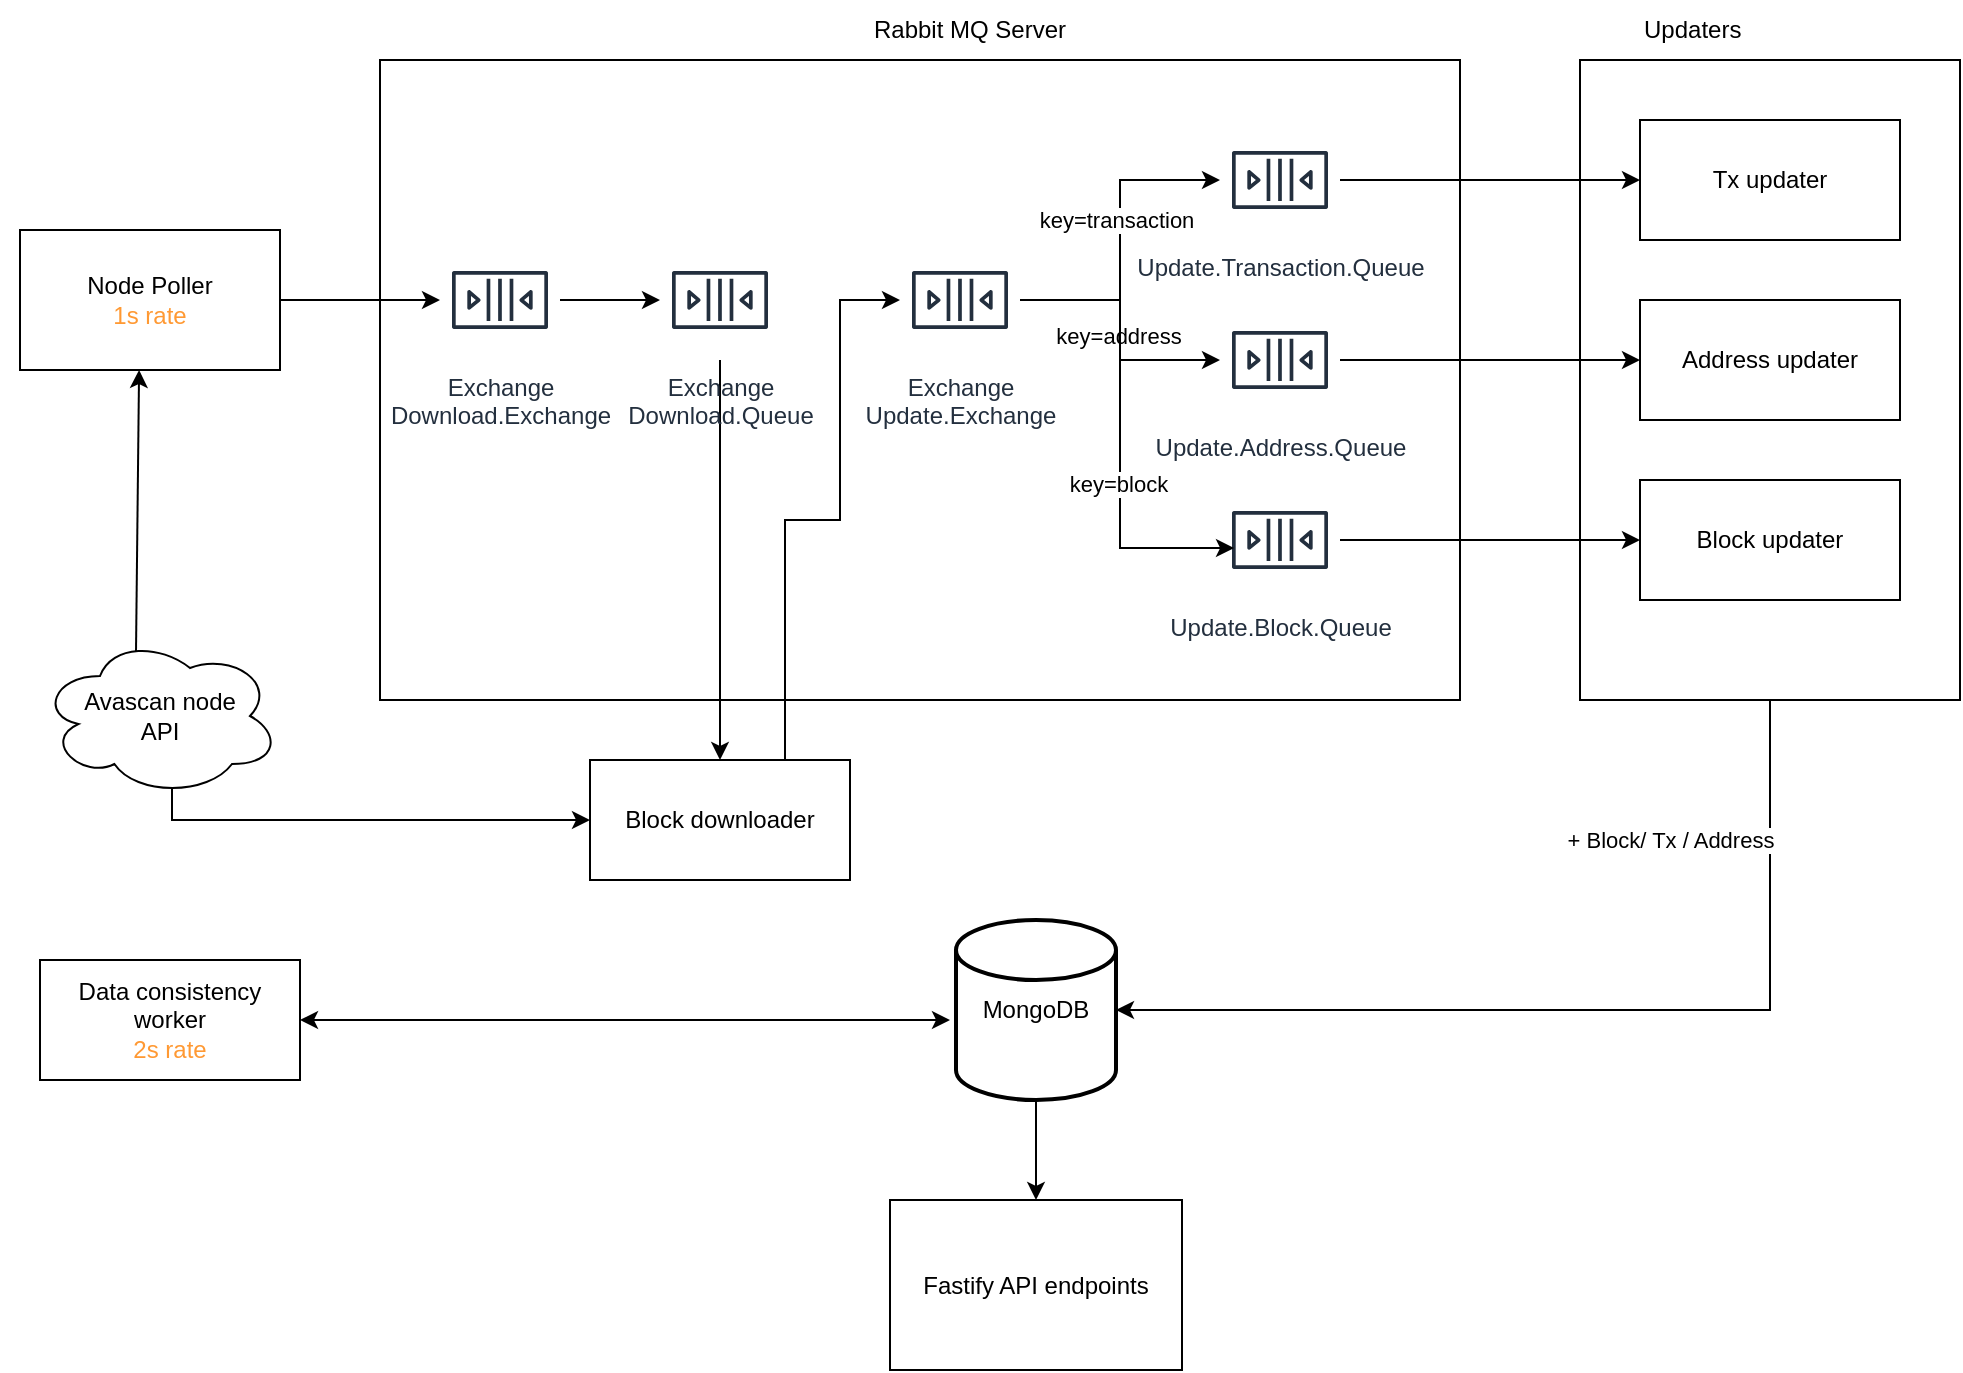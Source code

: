 <mxfile version="21.6.6" type="device">
  <diagram name="Page-1" id="jHkh-44MvpNl28kj1eMo">
    <mxGraphModel dx="1461" dy="974" grid="1" gridSize="10" guides="1" tooltips="1" connect="1" arrows="1" fold="1" page="1" pageScale="1" pageWidth="1169" pageHeight="1654" math="0" shadow="0">
      <root>
        <mxCell id="0" />
        <mxCell id="1" parent="0" />
        <mxCell id="WpmN4PQ7mB17zB6UTpqO-39" value="" style="rounded=0;whiteSpace=wrap;html=1;" vertex="1" parent="1">
          <mxGeometry x="885" y="50" width="190" height="320" as="geometry" />
        </mxCell>
        <mxCell id="WpmN4PQ7mB17zB6UTpqO-6" value="" style="rounded=0;whiteSpace=wrap;html=1;" vertex="1" parent="1">
          <mxGeometry x="285" y="50" width="540" height="320" as="geometry" />
        </mxCell>
        <mxCell id="WpmN4PQ7mB17zB6UTpqO-26" value="" style="edgeStyle=orthogonalEdgeStyle;rounded=0;orthogonalLoop=1;jettySize=auto;html=1;" edge="1" parent="1" source="WpmN4PQ7mB17zB6UTpqO-1" target="WpmN4PQ7mB17zB6UTpqO-12">
          <mxGeometry relative="1" as="geometry" />
        </mxCell>
        <mxCell id="WpmN4PQ7mB17zB6UTpqO-30" value="key=transaction" style="edgeLabel;html=1;align=center;verticalAlign=middle;resizable=0;points=[];" vertex="1" connectable="0" parent="WpmN4PQ7mB17zB6UTpqO-26">
          <mxGeometry x="-0.015" relative="1" as="geometry">
            <mxPoint x="-2" y="-11" as="offset" />
          </mxGeometry>
        </mxCell>
        <mxCell id="WpmN4PQ7mB17zB6UTpqO-28" value="" style="edgeStyle=orthogonalEdgeStyle;rounded=0;orthogonalLoop=1;jettySize=auto;html=1;" edge="1" parent="1" source="WpmN4PQ7mB17zB6UTpqO-1" target="WpmN4PQ7mB17zB6UTpqO-24">
          <mxGeometry relative="1" as="geometry">
            <mxPoint x="575" y="280" as="targetPoint" />
          </mxGeometry>
        </mxCell>
        <mxCell id="WpmN4PQ7mB17zB6UTpqO-29" value="key=address" style="edgeLabel;html=1;align=center;verticalAlign=middle;resizable=0;points=[];" vertex="1" connectable="0" parent="WpmN4PQ7mB17zB6UTpqO-28">
          <mxGeometry x="0.046" y="-1" relative="1" as="geometry">
            <mxPoint as="offset" />
          </mxGeometry>
        </mxCell>
        <mxCell id="WpmN4PQ7mB17zB6UTpqO-1" value="Exchange&lt;br&gt;Update.Exchange" style="sketch=0;outlineConnect=0;fontColor=#232F3E;gradientColor=none;strokeColor=#232F3E;fillColor=#ffffff;dashed=0;verticalLabelPosition=bottom;verticalAlign=top;align=center;html=1;fontSize=12;fontStyle=0;aspect=fixed;shape=mxgraph.aws4.resourceIcon;resIcon=mxgraph.aws4.queue;" vertex="1" parent="1">
          <mxGeometry x="545" y="140" width="60" height="60" as="geometry" />
        </mxCell>
        <mxCell id="WpmN4PQ7mB17zB6UTpqO-66" value="" style="edgeStyle=orthogonalEdgeStyle;rounded=0;orthogonalLoop=1;jettySize=auto;html=1;" edge="1" parent="1" source="WpmN4PQ7mB17zB6UTpqO-2" target="WpmN4PQ7mB17zB6UTpqO-63">
          <mxGeometry relative="1" as="geometry" />
        </mxCell>
        <mxCell id="WpmN4PQ7mB17zB6UTpqO-2" value="Node Poller&lt;br&gt;&lt;font color=&quot;#ff9933&quot;&gt;1s rate&lt;/font&gt;" style="rounded=0;whiteSpace=wrap;html=1;" vertex="1" parent="1">
          <mxGeometry x="105" y="135" width="130" height="70" as="geometry" />
        </mxCell>
        <mxCell id="WpmN4PQ7mB17zB6UTpqO-3" value="" style="shape=image;html=1;verticalAlign=top;verticalLabelPosition=bottom;labelBackgroundColor=#ffffff;imageAspect=0;aspect=fixed;image=https://cdn1.iconfinder.com/data/icons/ionicons-fill-vol-2/512/logo-docker-128.png" vertex="1" parent="1">
          <mxGeometry x="95" y="120" width="38" height="38" as="geometry" />
        </mxCell>
        <mxCell id="WpmN4PQ7mB17zB6UTpqO-58" value="" style="edgeStyle=orthogonalEdgeStyle;rounded=0;orthogonalLoop=1;jettySize=auto;html=1;" edge="1" parent="1" source="WpmN4PQ7mB17zB6UTpqO-4" target="WpmN4PQ7mB17zB6UTpqO-45">
          <mxGeometry relative="1" as="geometry" />
        </mxCell>
        <mxCell id="WpmN4PQ7mB17zB6UTpqO-4" value="MongoDB" style="strokeWidth=2;html=1;shape=mxgraph.flowchart.database;whiteSpace=wrap;" vertex="1" parent="1">
          <mxGeometry x="573" y="480" width="80" height="90" as="geometry" />
        </mxCell>
        <mxCell id="WpmN4PQ7mB17zB6UTpqO-7" value="Rabbit MQ Server" style="text;html=1;strokeColor=none;fillColor=none;align=center;verticalAlign=middle;whiteSpace=wrap;rounded=0;" vertex="1" parent="1">
          <mxGeometry x="525" y="20" width="110" height="30" as="geometry" />
        </mxCell>
        <mxCell id="WpmN4PQ7mB17zB6UTpqO-40" value="" style="edgeStyle=orthogonalEdgeStyle;rounded=0;orthogonalLoop=1;jettySize=auto;html=1;entryX=0;entryY=0.5;entryDx=0;entryDy=0;" edge="1" parent="1" source="WpmN4PQ7mB17zB6UTpqO-12" target="WpmN4PQ7mB17zB6UTpqO-34">
          <mxGeometry relative="1" as="geometry" />
        </mxCell>
        <mxCell id="WpmN4PQ7mB17zB6UTpqO-12" value="Update.Transaction.Queue" style="sketch=0;outlineConnect=0;fontColor=#232F3E;gradientColor=none;strokeColor=#232F3E;fillColor=#ffffff;dashed=0;verticalLabelPosition=bottom;verticalAlign=top;align=center;html=1;fontSize=12;fontStyle=0;aspect=fixed;shape=mxgraph.aws4.resourceIcon;resIcon=mxgraph.aws4.queue;" vertex="1" parent="1">
          <mxGeometry x="705" y="80" width="60" height="60" as="geometry" />
        </mxCell>
        <mxCell id="WpmN4PQ7mB17zB6UTpqO-24" value="Update.Address.Queue" style="sketch=0;outlineConnect=0;fontColor=#232F3E;gradientColor=none;strokeColor=#232F3E;fillColor=#ffffff;dashed=0;verticalLabelPosition=bottom;verticalAlign=top;align=center;html=1;fontSize=12;fontStyle=0;aspect=fixed;shape=mxgraph.aws4.resourceIcon;resIcon=mxgraph.aws4.queue;" vertex="1" parent="1">
          <mxGeometry x="705" y="170" width="60" height="60" as="geometry" />
        </mxCell>
        <mxCell id="WpmN4PQ7mB17zB6UTpqO-75" style="edgeStyle=none;rounded=0;orthogonalLoop=1;jettySize=auto;html=1;exitX=0.4;exitY=0.1;exitDx=0;exitDy=0;exitPerimeter=0;entryX=0.458;entryY=1;entryDx=0;entryDy=0;entryPerimeter=0;" edge="1" parent="1" source="WpmN4PQ7mB17zB6UTpqO-32" target="WpmN4PQ7mB17zB6UTpqO-2">
          <mxGeometry relative="1" as="geometry" />
        </mxCell>
        <mxCell id="WpmN4PQ7mB17zB6UTpqO-77" style="edgeStyle=orthogonalEdgeStyle;rounded=0;orthogonalLoop=1;jettySize=auto;html=1;exitX=0.55;exitY=0.95;exitDx=0;exitDy=0;exitPerimeter=0;entryX=0;entryY=0.5;entryDx=0;entryDy=0;" edge="1" parent="1" source="WpmN4PQ7mB17zB6UTpqO-32" target="WpmN4PQ7mB17zB6UTpqO-67">
          <mxGeometry relative="1" as="geometry">
            <Array as="points">
              <mxPoint x="181" y="430" />
            </Array>
          </mxGeometry>
        </mxCell>
        <mxCell id="WpmN4PQ7mB17zB6UTpqO-32" value="Avascan node &lt;br&gt;API" style="ellipse;shape=cloud;whiteSpace=wrap;html=1;" vertex="1" parent="1">
          <mxGeometry x="115" y="338" width="120" height="80" as="geometry" />
        </mxCell>
        <mxCell id="WpmN4PQ7mB17zB6UTpqO-34" value="Tx updater" style="rounded=0;whiteSpace=wrap;html=1;" vertex="1" parent="1">
          <mxGeometry x="915" y="80" width="130" height="60" as="geometry" />
        </mxCell>
        <mxCell id="WpmN4PQ7mB17zB6UTpqO-36" value="Address updater" style="rounded=0;whiteSpace=wrap;html=1;" vertex="1" parent="1">
          <mxGeometry x="915" y="170" width="130" height="60" as="geometry" />
        </mxCell>
        <mxCell id="WpmN4PQ7mB17zB6UTpqO-37" value="" style="shape=image;html=1;verticalAlign=top;verticalLabelPosition=bottom;labelBackgroundColor=#ffffff;imageAspect=0;aspect=fixed;image=https://cdn1.iconfinder.com/data/icons/ionicons-fill-vol-2/512/logo-docker-128.png" vertex="1" parent="1">
          <mxGeometry x="877" y="36" width="38" height="38" as="geometry" />
        </mxCell>
        <mxCell id="WpmN4PQ7mB17zB6UTpqO-41" value="" style="edgeStyle=orthogonalEdgeStyle;rounded=0;orthogonalLoop=1;jettySize=auto;html=1;entryX=0;entryY=0.5;entryDx=0;entryDy=0;" edge="1" parent="1" source="WpmN4PQ7mB17zB6UTpqO-24" target="WpmN4PQ7mB17zB6UTpqO-36">
          <mxGeometry relative="1" as="geometry">
            <mxPoint x="775" y="120" as="sourcePoint" />
            <mxPoint x="925" y="130" as="targetPoint" />
          </mxGeometry>
        </mxCell>
        <mxCell id="WpmN4PQ7mB17zB6UTpqO-42" value="Updaters" style="text;html=1;strokeColor=none;fillColor=none;align=left;verticalAlign=middle;whiteSpace=wrap;rounded=0;" vertex="1" parent="1">
          <mxGeometry x="915" y="20" width="110" height="30" as="geometry" />
        </mxCell>
        <mxCell id="WpmN4PQ7mB17zB6UTpqO-43" style="edgeStyle=orthogonalEdgeStyle;rounded=0;orthogonalLoop=1;jettySize=auto;html=1;exitX=0.5;exitY=1;exitDx=0;exitDy=0;entryX=1;entryY=0.5;entryDx=0;entryDy=0;entryPerimeter=0;" edge="1" parent="1" source="WpmN4PQ7mB17zB6UTpqO-39" target="WpmN4PQ7mB17zB6UTpqO-4">
          <mxGeometry relative="1" as="geometry">
            <mxPoint x="420" y="210" as="sourcePoint" />
            <mxPoint x="765" y="530" as="targetPoint" />
            <Array as="points">
              <mxPoint x="980" y="525" />
            </Array>
          </mxGeometry>
        </mxCell>
        <mxCell id="WpmN4PQ7mB17zB6UTpqO-44" value="+ Block/ Tx / Address" style="edgeLabel;html=1;align=center;verticalAlign=middle;resizable=0;points=[];" vertex="1" connectable="0" parent="WpmN4PQ7mB17zB6UTpqO-43">
          <mxGeometry x="-0.065" y="2" relative="1" as="geometry">
            <mxPoint x="20" y="-87" as="offset" />
          </mxGeometry>
        </mxCell>
        <mxCell id="WpmN4PQ7mB17zB6UTpqO-45" value="Fastify API endpoints" style="rounded=0;whiteSpace=wrap;html=1;" vertex="1" parent="1">
          <mxGeometry x="540" y="620" width="146" height="85" as="geometry" />
        </mxCell>
        <mxCell id="WpmN4PQ7mB17zB6UTpqO-52" value="" style="edgeStyle=orthogonalEdgeStyle;rounded=0;orthogonalLoop=1;jettySize=auto;html=1;" edge="1" parent="1" source="WpmN4PQ7mB17zB6UTpqO-47" target="WpmN4PQ7mB17zB6UTpqO-48">
          <mxGeometry relative="1" as="geometry">
            <mxPoint x="815" y="290" as="targetPoint" />
          </mxGeometry>
        </mxCell>
        <mxCell id="WpmN4PQ7mB17zB6UTpqO-47" value="Update.Block.Queue" style="sketch=0;outlineConnect=0;fontColor=#232F3E;gradientColor=none;strokeColor=#232F3E;fillColor=#ffffff;dashed=0;verticalLabelPosition=bottom;verticalAlign=top;align=center;html=1;fontSize=12;fontStyle=0;aspect=fixed;shape=mxgraph.aws4.resourceIcon;resIcon=mxgraph.aws4.queue;" vertex="1" parent="1">
          <mxGeometry x="705" y="260" width="60" height="60" as="geometry" />
        </mxCell>
        <mxCell id="WpmN4PQ7mB17zB6UTpqO-48" value="Block updater" style="rounded=0;whiteSpace=wrap;html=1;" vertex="1" parent="1">
          <mxGeometry x="915" y="260" width="130" height="60" as="geometry" />
        </mxCell>
        <mxCell id="WpmN4PQ7mB17zB6UTpqO-49" value="" style="edgeStyle=orthogonalEdgeStyle;rounded=0;orthogonalLoop=1;jettySize=auto;html=1;entryX=0.117;entryY=0.567;entryDx=0;entryDy=0;entryPerimeter=0;" edge="1" parent="1" source="WpmN4PQ7mB17zB6UTpqO-1" target="WpmN4PQ7mB17zB6UTpqO-47">
          <mxGeometry relative="1" as="geometry">
            <mxPoint x="615" y="180" as="sourcePoint" />
            <mxPoint x="715" y="210" as="targetPoint" />
            <Array as="points">
              <mxPoint x="655" y="170" />
              <mxPoint x="655" y="294" />
            </Array>
          </mxGeometry>
        </mxCell>
        <mxCell id="WpmN4PQ7mB17zB6UTpqO-50" value="key=block" style="edgeLabel;html=1;align=center;verticalAlign=middle;resizable=0;points=[];" vertex="1" connectable="0" parent="WpmN4PQ7mB17zB6UTpqO-49">
          <mxGeometry x="0.046" y="-1" relative="1" as="geometry">
            <mxPoint y="21" as="offset" />
          </mxGeometry>
        </mxCell>
        <mxCell id="WpmN4PQ7mB17zB6UTpqO-73" style="edgeStyle=orthogonalEdgeStyle;rounded=0;orthogonalLoop=1;jettySize=auto;html=1;exitX=1;exitY=0.5;exitDx=0;exitDy=0;strokeColor=none;" edge="1" parent="1" source="WpmN4PQ7mB17zB6UTpqO-53">
          <mxGeometry relative="1" as="geometry">
            <mxPoint x="675" y="535" as="targetPoint" />
          </mxGeometry>
        </mxCell>
        <mxCell id="WpmN4PQ7mB17zB6UTpqO-53" value="Data consistency&lt;br&gt;worker&lt;br&gt;&lt;font color=&quot;#ff9933&quot;&gt;2s rate&lt;/font&gt;" style="rounded=0;whiteSpace=wrap;html=1;" vertex="1" parent="1">
          <mxGeometry x="115" y="500" width="130" height="60" as="geometry" />
        </mxCell>
        <mxCell id="WpmN4PQ7mB17zB6UTpqO-54" value="" style="shape=image;html=1;verticalAlign=top;verticalLabelPosition=bottom;labelBackgroundColor=#ffffff;imageAspect=0;aspect=fixed;image=https://cdn1.iconfinder.com/data/icons/ionicons-fill-vol-2/512/logo-docker-128.png" vertex="1" parent="1">
          <mxGeometry x="105" y="485" width="38" height="38" as="geometry" />
        </mxCell>
        <mxCell id="WpmN4PQ7mB17zB6UTpqO-65" value="" style="edgeStyle=orthogonalEdgeStyle;rounded=0;orthogonalLoop=1;jettySize=auto;html=1;" edge="1" parent="1" source="WpmN4PQ7mB17zB6UTpqO-63" target="WpmN4PQ7mB17zB6UTpqO-64">
          <mxGeometry relative="1" as="geometry" />
        </mxCell>
        <mxCell id="WpmN4PQ7mB17zB6UTpqO-63" value="Exchange&lt;br&gt;Download.Exchange" style="sketch=0;outlineConnect=0;fontColor=#232F3E;gradientColor=none;strokeColor=#232F3E;fillColor=#ffffff;dashed=0;verticalLabelPosition=bottom;verticalAlign=top;align=center;html=1;fontSize=12;fontStyle=0;aspect=fixed;shape=mxgraph.aws4.resourceIcon;resIcon=mxgraph.aws4.queue;" vertex="1" parent="1">
          <mxGeometry x="315" y="140" width="60" height="60" as="geometry" />
        </mxCell>
        <mxCell id="WpmN4PQ7mB17zB6UTpqO-71" value="" style="edgeStyle=orthogonalEdgeStyle;rounded=0;orthogonalLoop=1;jettySize=auto;html=1;entryX=0.5;entryY=0;entryDx=0;entryDy=0;" edge="1" parent="1" source="WpmN4PQ7mB17zB6UTpqO-64" target="WpmN4PQ7mB17zB6UTpqO-67">
          <mxGeometry relative="1" as="geometry">
            <mxPoint x="455" y="280.0" as="targetPoint" />
          </mxGeometry>
        </mxCell>
        <mxCell id="WpmN4PQ7mB17zB6UTpqO-64" value="Exchange&lt;br&gt;Download.Queue" style="sketch=0;outlineConnect=0;fontColor=#232F3E;gradientColor=none;strokeColor=#232F3E;fillColor=#ffffff;dashed=0;verticalLabelPosition=bottom;verticalAlign=top;align=center;html=1;fontSize=12;fontStyle=0;aspect=fixed;shape=mxgraph.aws4.resourceIcon;resIcon=mxgraph.aws4.queue;" vertex="1" parent="1">
          <mxGeometry x="425" y="140" width="60" height="60" as="geometry" />
        </mxCell>
        <mxCell id="WpmN4PQ7mB17zB6UTpqO-72" style="edgeStyle=orthogonalEdgeStyle;rounded=0;orthogonalLoop=1;jettySize=auto;html=1;exitX=0.75;exitY=0;exitDx=0;exitDy=0;" edge="1" parent="1" source="WpmN4PQ7mB17zB6UTpqO-67" target="WpmN4PQ7mB17zB6UTpqO-1">
          <mxGeometry relative="1" as="geometry">
            <Array as="points">
              <mxPoint x="487" y="280" />
              <mxPoint x="515" y="280" />
              <mxPoint x="515" y="170" />
            </Array>
          </mxGeometry>
        </mxCell>
        <mxCell id="WpmN4PQ7mB17zB6UTpqO-67" value="Block downloader" style="rounded=0;whiteSpace=wrap;html=1;" vertex="1" parent="1">
          <mxGeometry x="390" y="400" width="130" height="60" as="geometry" />
        </mxCell>
        <mxCell id="WpmN4PQ7mB17zB6UTpqO-68" value="" style="shape=image;html=1;verticalAlign=top;verticalLabelPosition=bottom;labelBackgroundColor=#ffffff;imageAspect=0;aspect=fixed;image=https://cdn1.iconfinder.com/data/icons/ionicons-fill-vol-2/512/logo-docker-128.png" vertex="1" parent="1">
          <mxGeometry x="387" y="380" width="38" height="38" as="geometry" />
        </mxCell>
        <mxCell id="WpmN4PQ7mB17zB6UTpqO-74" value="" style="endArrow=classic;startArrow=classic;html=1;rounded=0;exitX=1;exitY=0.5;exitDx=0;exitDy=0;" edge="1" parent="1" source="WpmN4PQ7mB17zB6UTpqO-53">
          <mxGeometry width="50" height="50" relative="1" as="geometry">
            <mxPoint x="525" y="410" as="sourcePoint" />
            <mxPoint x="570" y="530" as="targetPoint" />
          </mxGeometry>
        </mxCell>
      </root>
    </mxGraphModel>
  </diagram>
</mxfile>
